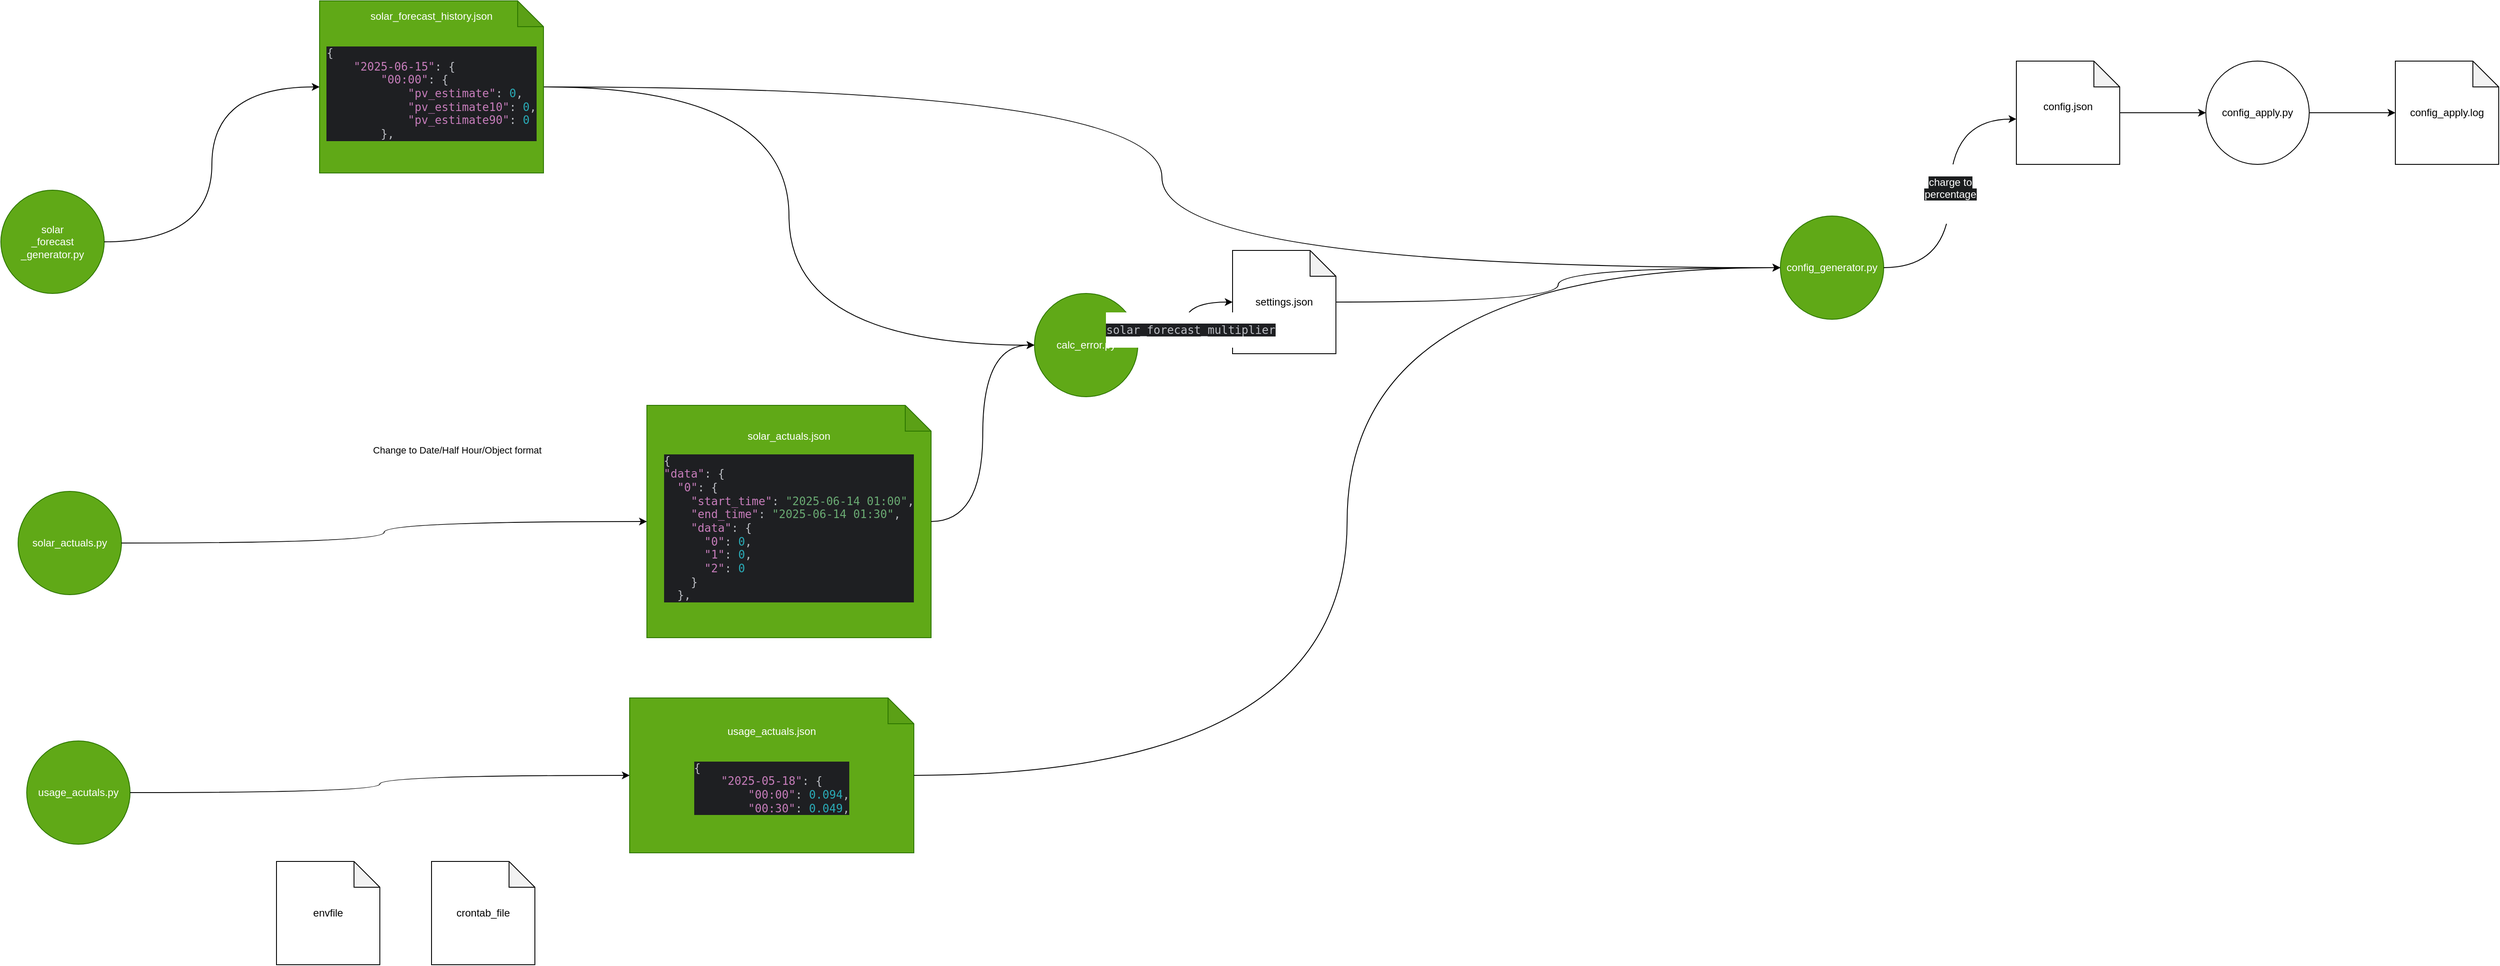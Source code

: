 <mxfile version="27.0.9">
  <diagram name="Page-1" id="jnaqS5CSnJTUYgbvY__o">
    <mxGraphModel dx="2951" dy="1786" grid="1" gridSize="10" guides="1" tooltips="1" connect="1" arrows="1" fold="1" page="1" pageScale="1" pageWidth="2336" pageHeight="1654" math="0" shadow="0">
      <root>
        <mxCell id="0" />
        <mxCell id="1" parent="0" />
        <mxCell id="4GUXSq08M1K6atCKZU_I-6" style="edgeStyle=orthogonalEdgeStyle;rounded=0;orthogonalLoop=1;jettySize=auto;html=1;entryX=0;entryY=0.5;entryDx=0;entryDy=0;" parent="1" source="4GUXSq08M1K6atCKZU_I-1" target="4GUXSq08M1K6atCKZU_I-5" edge="1">
          <mxGeometry relative="1" as="geometry" />
        </mxCell>
        <mxCell id="4GUXSq08M1K6atCKZU_I-1" value="config.json&lt;br&gt;&lt;div style=&quot;text-align: left;&quot;&gt;&lt;br&gt;&lt;/div&gt;" style="shape=note;whiteSpace=wrap;html=1;backgroundOutline=1;darkOpacity=0.05;" parent="1" vertex="1">
          <mxGeometry x="2490" y="390" width="120" height="120" as="geometry" />
        </mxCell>
        <mxCell id="4GUXSq08M1K6atCKZU_I-2" value="config_apply.log" style="shape=note;whiteSpace=wrap;html=1;backgroundOutline=1;darkOpacity=0.05;" parent="1" vertex="1">
          <mxGeometry x="2930" y="390" width="120" height="120" as="geometry" />
        </mxCell>
        <mxCell id="4GUXSq08M1K6atCKZU_I-3" value="crontab_file" style="shape=note;whiteSpace=wrap;html=1;backgroundOutline=1;darkOpacity=0.05;" parent="1" vertex="1">
          <mxGeometry x="650" y="1320" width="120" height="120" as="geometry" />
        </mxCell>
        <mxCell id="4GUXSq08M1K6atCKZU_I-4" value="envfile" style="shape=note;whiteSpace=wrap;html=1;backgroundOutline=1;darkOpacity=0.05;" parent="1" vertex="1">
          <mxGeometry x="470" y="1320" width="120" height="120" as="geometry" />
        </mxCell>
        <mxCell id="4GUXSq08M1K6atCKZU_I-5" value="config_apply.py" style="ellipse;whiteSpace=wrap;html=1;aspect=fixed;" parent="1" vertex="1">
          <mxGeometry x="2710" y="390" width="120" height="120" as="geometry" />
        </mxCell>
        <mxCell id="4GUXSq08M1K6atCKZU_I-7" style="edgeStyle=orthogonalEdgeStyle;rounded=0;orthogonalLoop=1;jettySize=auto;html=1;entryX=0;entryY=0.5;entryDx=0;entryDy=0;entryPerimeter=0;" parent="1" source="4GUXSq08M1K6atCKZU_I-5" target="4GUXSq08M1K6atCKZU_I-2" edge="1">
          <mxGeometry relative="1" as="geometry" />
        </mxCell>
        <mxCell id="4GUXSq08M1K6atCKZU_I-20" style="edgeStyle=orthogonalEdgeStyle;rounded=0;orthogonalLoop=1;jettySize=auto;html=1;entryX=0;entryY=0.5;entryDx=0;entryDy=0;curved=1;" parent="1" source="4GUXSq08M1K6atCKZU_I-8" target="4GUXSq08M1K6atCKZU_I-19" edge="1">
          <mxGeometry relative="1" as="geometry" />
        </mxCell>
        <mxCell id="4GUXSq08M1K6atCKZU_I-8" value="settings.json" style="shape=note;whiteSpace=wrap;html=1;backgroundOutline=1;darkOpacity=0.05;" parent="1" vertex="1">
          <mxGeometry x="1580" y="610" width="120" height="120" as="geometry" />
        </mxCell>
        <mxCell id="4GUXSq08M1K6atCKZU_I-9" value="solar_actuals.json&lt;br&gt;&lt;div style=&quot;background-color:#1e1f22;color:#bcbec4&quot;&gt;&lt;pre style=&quot;font-family:&#39;JetBrains Mono&#39;,monospace;font-size:9.8pt;&quot;&gt;&lt;div style=&quot;text-align: left;&quot;&gt;&lt;span style=&quot;font-size: 9.8pt; white-space: normal;&quot;&gt;{&lt;/span&gt;&lt;/div&gt;&lt;div style=&quot;text-align: left;&quot;&gt;&lt;span style=&quot;font-size: 9.8pt; white-space: normal;&quot;&gt;  &lt;/span&gt;&lt;span style=&quot;font-size: 9.8pt; white-space: normal; color: rgb(199, 125, 187);&quot;&gt;&quot;data&quot;&lt;/span&gt;&lt;span style=&quot;font-size: 9.8pt; white-space: normal;&quot;&gt;: {&lt;/span&gt;&lt;/div&gt;&lt;div style=&quot;text-align: left;&quot;&gt;&lt;span style=&quot;font-size: 9.8pt; white-space: normal; color: rgb(199, 125, 187);&quot;&gt;&amp;nbsp; &quot;0&quot;&lt;/span&gt;&lt;span style=&quot;font-size: 9.8pt; white-space: normal;&quot;&gt;: {&lt;/span&gt;&lt;/div&gt;&lt;div style=&quot;text-align: left;&quot;&gt;&lt;span style=&quot;font-size: 9.8pt; white-space: normal;&quot;&gt;&lt;/span&gt;&lt;span style=&quot;font-size: 9.8pt; white-space: normal; color: rgb(199, 125, 187);&quot;&gt;&amp;nbsp; &amp;nbsp; &quot;start_time&quot;&lt;/span&gt;&lt;span style=&quot;font-size: 9.8pt; white-space: normal;&quot;&gt;: &lt;/span&gt;&lt;span style=&quot;font-size: 9.8pt; white-space: normal; color: rgb(106, 171, 115);&quot;&gt;&quot;2025-06-14 01:00&quot;&lt;/span&gt;&lt;span style=&quot;font-size: 9.8pt; white-space: normal;&quot;&gt;,&lt;/span&gt;&lt;/div&gt;&lt;div style=&quot;text-align: left;&quot;&gt;&lt;span style=&quot;font-size: 9.8pt; white-space: normal;&quot;&gt;&lt;/span&gt;&lt;span style=&quot;font-size: 9.8pt; white-space: normal; color: rgb(199, 125, 187);&quot;&gt;&amp;nbsp; &amp;nbsp; &quot;end_time&quot;&lt;/span&gt;&lt;span style=&quot;font-size: 9.8pt; white-space: normal;&quot;&gt;: &lt;/span&gt;&lt;span style=&quot;font-size: 9.8pt; white-space: normal; color: rgb(106, 171, 115);&quot;&gt;&quot;2025-06-14 01:30&quot;&lt;/span&gt;&lt;span style=&quot;font-size: 9.8pt; white-space: normal;&quot;&gt;,&lt;/span&gt;&lt;/div&gt;&lt;div style=&quot;text-align: left;&quot;&gt;&lt;span style=&quot;font-size: 9.8pt; white-space: normal;&quot;&gt;&lt;/span&gt;&lt;span style=&quot;font-size: 9.8pt; white-space: normal; color: rgb(199, 125, 187);&quot;&gt;&amp;nbsp; &amp;nbsp; &quot;data&quot;&lt;/span&gt;&lt;span style=&quot;font-size: 9.8pt; white-space: normal;&quot;&gt;: {&lt;/span&gt;&lt;/div&gt;&lt;div style=&quot;text-align: left;&quot;&gt;&lt;span style=&quot;font-size: 9.8pt; white-space: normal;&quot;&gt;&lt;/span&gt;&lt;span style=&quot;font-size: 9.8pt; white-space: normal; color: rgb(199, 125, 187);&quot;&gt;&amp;nbsp; &amp;nbsp; &amp;nbsp; &quot;0&quot;&lt;/span&gt;&lt;span style=&quot;font-size: 9.8pt; white-space: normal;&quot;&gt;: &lt;/span&gt;&lt;span style=&quot;font-size: 9.8pt; white-space: normal; color: rgb(42, 172, 184);&quot;&gt;0&lt;/span&gt;&lt;span style=&quot;font-size: 9.8pt; white-space: normal;&quot;&gt;,&lt;/span&gt;&lt;/div&gt;&lt;div style=&quot;text-align: left;&quot;&gt;&lt;span style=&quot;font-size: 9.8pt; white-space: normal;&quot;&gt;&lt;/span&gt;&lt;span style=&quot;font-size: 9.8pt; white-space: normal; color: rgb(199, 125, 187);&quot;&gt;&amp;nbsp; &amp;nbsp; &amp;nbsp; &quot;1&quot;&lt;/span&gt;&lt;span style=&quot;font-size: 9.8pt; white-space: normal;&quot;&gt;: &lt;/span&gt;&lt;span style=&quot;font-size: 9.8pt; white-space: normal; color: rgb(42, 172, 184);&quot;&gt;0&lt;/span&gt;&lt;span style=&quot;font-size: 9.8pt; white-space: normal;&quot;&gt;,&lt;/span&gt;&lt;/div&gt;&lt;div style=&quot;text-align: left;&quot;&gt;&lt;span style=&quot;font-size: 9.8pt; white-space: normal;&quot;&gt;&lt;/span&gt;&lt;span style=&quot;font-size: 9.8pt; white-space: normal; color: rgb(199, 125, 187);&quot;&gt;&amp;nbsp; &amp;nbsp; &amp;nbsp; &quot;2&quot;&lt;/span&gt;&lt;span style=&quot;font-size: 9.8pt; white-space: normal;&quot;&gt;: &lt;/span&gt;&lt;span style=&quot;font-size: 9.8pt; white-space: normal; color: rgb(42, 172, 184);&quot;&gt;0&lt;/span&gt;&lt;/div&gt;&lt;span style=&quot;color:#2aacb8;&quot;&gt;&lt;div style=&quot;text-align: left;&quot;&gt;&lt;span style=&quot;font-size: 9.8pt; white-space: normal; color: rgb(42, 172, 184);&quot;&gt;&lt;/span&gt;&lt;span style=&quot;font-size: 9.8pt; color: rgb(188, 190, 196); white-space: normal;&quot;&gt;&amp;nbsp; &amp;nbsp; }&lt;/span&gt;&lt;/div&gt;&lt;/span&gt;&lt;div style=&quot;text-align: left;&quot;&gt;&lt;span style=&quot;font-size: 9.8pt; white-space: normal;&quot;&gt;&amp;nbsp; },&lt;/span&gt;&lt;/div&gt;&lt;/pre&gt;&lt;/div&gt;" style="shape=note;whiteSpace=wrap;html=1;backgroundOutline=1;darkOpacity=0.05;fillColor=#60a917;fontColor=#ffffff;strokeColor=#2D7600;" parent="1" vertex="1">
          <mxGeometry x="900" y="790" width="330" height="270" as="geometry" />
        </mxCell>
        <mxCell id="4GUXSq08M1K6atCKZU_I-15" style="edgeStyle=orthogonalEdgeStyle;rounded=0;orthogonalLoop=1;jettySize=auto;html=1;curved=1;entryX=0;entryY=0.5;entryDx=0;entryDy=0;" parent="1" source="4GUXSq08M1K6atCKZU_I-11" target="4GUXSq08M1K6atCKZU_I-12" edge="1">
          <mxGeometry relative="1" as="geometry">
            <mxPoint x="1450" y="720" as="targetPoint" />
          </mxGeometry>
        </mxCell>
        <mxCell id="7y-IphuDkVkdrdwvFWoF-2" style="edgeStyle=orthogonalEdgeStyle;rounded=0;orthogonalLoop=1;jettySize=auto;html=1;entryX=0;entryY=0.5;entryDx=0;entryDy=0;curved=1;" edge="1" parent="1" source="4GUXSq08M1K6atCKZU_I-11" target="4GUXSq08M1K6atCKZU_I-19">
          <mxGeometry relative="1" as="geometry" />
        </mxCell>
        <mxCell id="4GUXSq08M1K6atCKZU_I-11" value="solar_forecast_history.json&lt;br&gt;&lt;br&gt;&lt;div style=&quot;background-color:#1e1f22;color:#bcbec4&quot;&gt;&lt;pre style=&quot;font-family:&#39;JetBrains Mono&#39;,monospace;font-size:9.8pt;&quot;&gt;&lt;div style=&quot;text-align: left;&quot;&gt;&lt;div&gt;&lt;pre style=&quot;font-family:&#39;JetBrains Mono&#39;,monospace;font-size:9.8pt;&quot;&gt;{&lt;br&gt;    &lt;span style=&quot;color:#c77dbb;&quot;&gt;&quot;2025-06-15&quot;&lt;/span&gt;: {&lt;br&gt;        &lt;span style=&quot;color:#c77dbb;&quot;&gt;&quot;00:00&quot;&lt;/span&gt;: {&lt;br&gt;            &lt;span style=&quot;color:#c77dbb;&quot;&gt;&quot;pv_estimate&quot;&lt;/span&gt;: &lt;span style=&quot;color:#2aacb8;&quot;&gt;0&lt;/span&gt;,&lt;br&gt;            &lt;span style=&quot;color:#c77dbb;&quot;&gt;&quot;pv_estimate10&quot;&lt;/span&gt;: &lt;span style=&quot;color:#2aacb8;&quot;&gt;0&lt;/span&gt;,&lt;br&gt;            &lt;span style=&quot;color:#c77dbb;&quot;&gt;&quot;pv_estimate90&quot;&lt;/span&gt;: &lt;span style=&quot;color:#2aacb8;&quot;&gt;0&lt;br&gt;&lt;/span&gt;&lt;span style=&quot;color:#2aacb8;&quot;&gt;        &lt;/span&gt;},&lt;/pre&gt;&lt;/div&gt;&lt;/div&gt;&lt;/pre&gt;&lt;/div&gt;&lt;div style=&quot;text-align: left;&quot;&gt;&lt;span style=&quot;color: rgba(0, 0, 0, 0); font-family: monospace; font-size: 0px; text-wrap-mode: nowrap;&quot;&gt;%3CmxGraphModel%3E%3Croot%3E%3CmxCell%20id%3D%220%22%2F%3E%3CmxCell%20id%3D%221%22%20parent%3D%220%22%2F%3E%3CmxCell%20id%3D%222%22%20value%3D%22crontab_file%22%20style%3D%22shape%3Dnote%3BwhiteSpace%3Dwrap%3Bhtml%3D1%3BbackgroundOutline%3D1%3BdarkOpacity%3D0.05%3B%22%20vertex%3D%221%22%20parent%3D%221%22%3E%3CmxGeometry%20x%3D%22270%22%20y%3D%221000%22%20width%3D%22120%22%20height%3D%22120%22%20as%3D%22geometry%22%2F%3E%3C%2FmxCell%3E%3C%2Froot%3E%3C%2FmxGraphModel%3E&lt;/span&gt;&lt;/div&gt;" style="shape=note;whiteSpace=wrap;html=1;backgroundOutline=1;darkOpacity=0.05;fillColor=#60a917;fontColor=#ffffff;strokeColor=#2D7600;" parent="1" vertex="1">
          <mxGeometry x="520" y="320" width="260" height="200" as="geometry" />
        </mxCell>
        <mxCell id="4GUXSq08M1K6atCKZU_I-12" value="calc_error.py" style="ellipse;whiteSpace=wrap;html=1;aspect=fixed;fillColor=#60a917;fontColor=#ffffff;strokeColor=#2D7600;" parent="1" vertex="1">
          <mxGeometry x="1350" y="660" width="120" height="120" as="geometry" />
        </mxCell>
        <mxCell id="4GUXSq08M1K6atCKZU_I-13" style="edgeStyle=orthogonalEdgeStyle;rounded=0;orthogonalLoop=1;jettySize=auto;html=1;entryX=0;entryY=0.5;entryDx=0;entryDy=0;entryPerimeter=0;curved=1;exitX=1;exitY=0.5;exitDx=0;exitDy=0;" parent="1" source="4GUXSq08M1K6atCKZU_I-12" target="4GUXSq08M1K6atCKZU_I-8" edge="1">
          <mxGeometry relative="1" as="geometry" />
        </mxCell>
        <mxCell id="4GUXSq08M1K6atCKZU_I-18" value="&lt;div style=&quot;background-color:#1e1f22;color:#bcbec4&quot;&gt;&lt;pre style=&quot;font-family:&#39;JetBrains Mono&#39;,monospace;font-size:9.8pt;&quot;&gt;solar_forecast_multiplier&lt;/pre&gt;&lt;/div&gt;" style="edgeLabel;html=1;align=center;verticalAlign=middle;resizable=0;points=[];" parent="4GUXSq08M1K6atCKZU_I-13" vertex="1" connectable="0">
          <mxGeometry x="-0.089" y="-6" relative="1" as="geometry">
            <mxPoint as="offset" />
          </mxGeometry>
        </mxCell>
        <mxCell id="4GUXSq08M1K6atCKZU_I-14" style="edgeStyle=orthogonalEdgeStyle;rounded=0;orthogonalLoop=1;jettySize=auto;html=1;entryX=0;entryY=0.5;entryDx=0;entryDy=0;curved=1;" parent="1" source="4GUXSq08M1K6atCKZU_I-9" target="4GUXSq08M1K6atCKZU_I-12" edge="1">
          <mxGeometry relative="1" as="geometry" />
        </mxCell>
        <mxCell id="4GUXSq08M1K6atCKZU_I-19" value="config_generator.py" style="ellipse;whiteSpace=wrap;html=1;aspect=fixed;fillColor=#60a917;fontColor=#ffffff;strokeColor=#2D7600;" parent="1" vertex="1">
          <mxGeometry x="2216" y="570" width="120" height="120" as="geometry" />
        </mxCell>
        <mxCell id="4GUXSq08M1K6atCKZU_I-22" value="usage_actuals.json&lt;br&gt;&lt;br&gt;&lt;div style=&quot;background-color:#1e1f22;color:#bcbec4&quot;&gt;&lt;pre style=&quot;font-family:&#39;JetBrains Mono&#39;,monospace;font-size:9.8pt;&quot;&gt;&lt;div style=&quot;text-align: left;&quot;&gt;&lt;pre style=&quot;font-family:&#39;JetBrains Mono&#39;,monospace;font-size:9.8pt;&quot;&gt;&lt;div&gt;&lt;pre style=&quot;font-family:&#39;JetBrains Mono&#39;,monospace;font-size:9.8pt;&quot;&gt;{&lt;br&gt;    &lt;span style=&quot;color:#c77dbb;&quot;&gt;&quot;2025-05-18&quot;&lt;/span&gt;: {&lt;br&gt;        &lt;span style=&quot;color:#c77dbb;&quot;&gt;&quot;00:00&quot;&lt;/span&gt;: &lt;span style=&quot;color:#2aacb8;&quot;&gt;0.094&lt;/span&gt;,&lt;br&gt;        &lt;span style=&quot;color:#c77dbb;&quot;&gt;&quot;00:30&quot;&lt;/span&gt;: &lt;span style=&quot;color:#2aacb8;&quot;&gt;0.049&lt;/span&gt;,&lt;/pre&gt;&lt;/div&gt;&lt;/pre&gt;&lt;/div&gt;&lt;/pre&gt;&lt;/div&gt;" style="shape=note;whiteSpace=wrap;html=1;backgroundOutline=1;darkOpacity=0.05;fillColor=#60a917;fontColor=#ffffff;strokeColor=#2D7600;" parent="1" vertex="1">
          <mxGeometry x="880" y="1130" width="330" height="180" as="geometry" />
        </mxCell>
        <mxCell id="4GUXSq08M1K6atCKZU_I-25" style="edgeStyle=orthogonalEdgeStyle;shape=connector;curved=1;rounded=0;orthogonalLoop=1;jettySize=auto;html=1;entryX=0;entryY=0.5;entryDx=0;entryDy=0;strokeColor=default;align=center;verticalAlign=middle;fontFamily=Helvetica;fontSize=11;fontColor=default;labelBackgroundColor=default;endArrow=classic;" parent="1" source="4GUXSq08M1K6atCKZU_I-22" target="4GUXSq08M1K6atCKZU_I-19" edge="1">
          <mxGeometry relative="1" as="geometry" />
        </mxCell>
        <mxCell id="4GUXSq08M1K6atCKZU_I-27" value="&#xa;&lt;span style=&quot;color: rgb(255, 255, 255); font-family: Helvetica; font-size: 12px; font-style: normal; font-variant-ligatures: normal; font-variant-caps: normal; font-weight: 400; letter-spacing: normal; orphans: 2; text-align: left; text-indent: 0px; text-transform: none; widows: 2; word-spacing: 0px; -webkit-text-stroke-width: 0px; white-space: normal; background-color: rgb(27, 29, 30); text-decoration-thickness: initial; text-decoration-style: initial; text-decoration-color: initial; display: inline !important; float: none;&quot;&gt;charge to percentage&lt;/span&gt;&#xa;&#xa;" style="edgeStyle=orthogonalEdgeStyle;shape=connector;curved=1;rounded=0;orthogonalLoop=1;jettySize=auto;html=1;entryX=0;entryY=0.561;entryDx=0;entryDy=0;entryPerimeter=0;strokeColor=default;align=center;verticalAlign=middle;fontFamily=Helvetica;fontSize=11;fontColor=default;labelBackgroundColor=default;endArrow=classic;" parent="1" source="4GUXSq08M1K6atCKZU_I-19" target="4GUXSq08M1K6atCKZU_I-1" edge="1">
          <mxGeometry relative="1" as="geometry" />
        </mxCell>
        <mxCell id="4GUXSq08M1K6atCKZU_I-29" value="solar_actuals.py" style="ellipse;whiteSpace=wrap;html=1;aspect=fixed;fillColor=#60a917;fontColor=#ffffff;strokeColor=#2D7600;" parent="1" vertex="1">
          <mxGeometry x="170" y="890" width="120" height="120" as="geometry" />
        </mxCell>
        <mxCell id="4GUXSq08M1K6atCKZU_I-30" style="edgeStyle=orthogonalEdgeStyle;shape=connector;curved=1;rounded=0;orthogonalLoop=1;jettySize=auto;html=1;entryX=0;entryY=0.5;entryDx=0;entryDy=0;entryPerimeter=0;strokeColor=default;align=center;verticalAlign=middle;fontFamily=Helvetica;fontSize=11;fontColor=default;labelBackgroundColor=default;endArrow=classic;" parent="1" source="4GUXSq08M1K6atCKZU_I-29" target="4GUXSq08M1K6atCKZU_I-9" edge="1">
          <mxGeometry relative="1" as="geometry" />
        </mxCell>
        <mxCell id="4GUXSq08M1K6atCKZU_I-31" value="solar&lt;br&gt;_forecast&lt;br&gt;_generator.py" style="ellipse;whiteSpace=wrap;html=1;aspect=fixed;fillColor=#60a917;fontColor=#ffffff;strokeColor=#2D7600;" parent="1" vertex="1">
          <mxGeometry x="150" y="540" width="120" height="120" as="geometry" />
        </mxCell>
        <mxCell id="4GUXSq08M1K6atCKZU_I-33" style="edgeStyle=orthogonalEdgeStyle;shape=connector;curved=1;rounded=0;orthogonalLoop=1;jettySize=auto;html=1;entryX=0;entryY=0.5;entryDx=0;entryDy=0;entryPerimeter=0;strokeColor=default;align=center;verticalAlign=middle;fontFamily=Helvetica;fontSize=11;fontColor=default;labelBackgroundColor=default;endArrow=classic;" parent="1" source="4GUXSq08M1K6atCKZU_I-31" target="4GUXSq08M1K6atCKZU_I-11" edge="1">
          <mxGeometry relative="1" as="geometry" />
        </mxCell>
        <mxCell id="4GUXSq08M1K6atCKZU_I-34" value="usage_acutals.py" style="ellipse;whiteSpace=wrap;html=1;aspect=fixed;fillColor=#60a917;fontColor=#ffffff;strokeColor=#2D7600;" parent="1" vertex="1">
          <mxGeometry x="180" y="1180" width="120" height="120" as="geometry" />
        </mxCell>
        <mxCell id="4GUXSq08M1K6atCKZU_I-35" style="edgeStyle=orthogonalEdgeStyle;shape=connector;curved=1;rounded=0;orthogonalLoop=1;jettySize=auto;html=1;entryX=0;entryY=0.5;entryDx=0;entryDy=0;entryPerimeter=0;strokeColor=default;align=center;verticalAlign=middle;fontFamily=Helvetica;fontSize=11;fontColor=default;labelBackgroundColor=default;endArrow=classic;" parent="1" source="4GUXSq08M1K6atCKZU_I-34" target="4GUXSq08M1K6atCKZU_I-22" edge="1">
          <mxGeometry relative="1" as="geometry" />
        </mxCell>
        <mxCell id="4GUXSq08M1K6atCKZU_I-38" value="Change to Date/Half Hour/Object format" style="text;html=1;align=center;verticalAlign=middle;whiteSpace=wrap;rounded=0;fontFamily=Helvetica;fontSize=11;fontColor=default;labelBackgroundColor=default;" parent="1" vertex="1">
          <mxGeometry x="560" y="827" width="240" height="30" as="geometry" />
        </mxCell>
      </root>
    </mxGraphModel>
  </diagram>
</mxfile>
